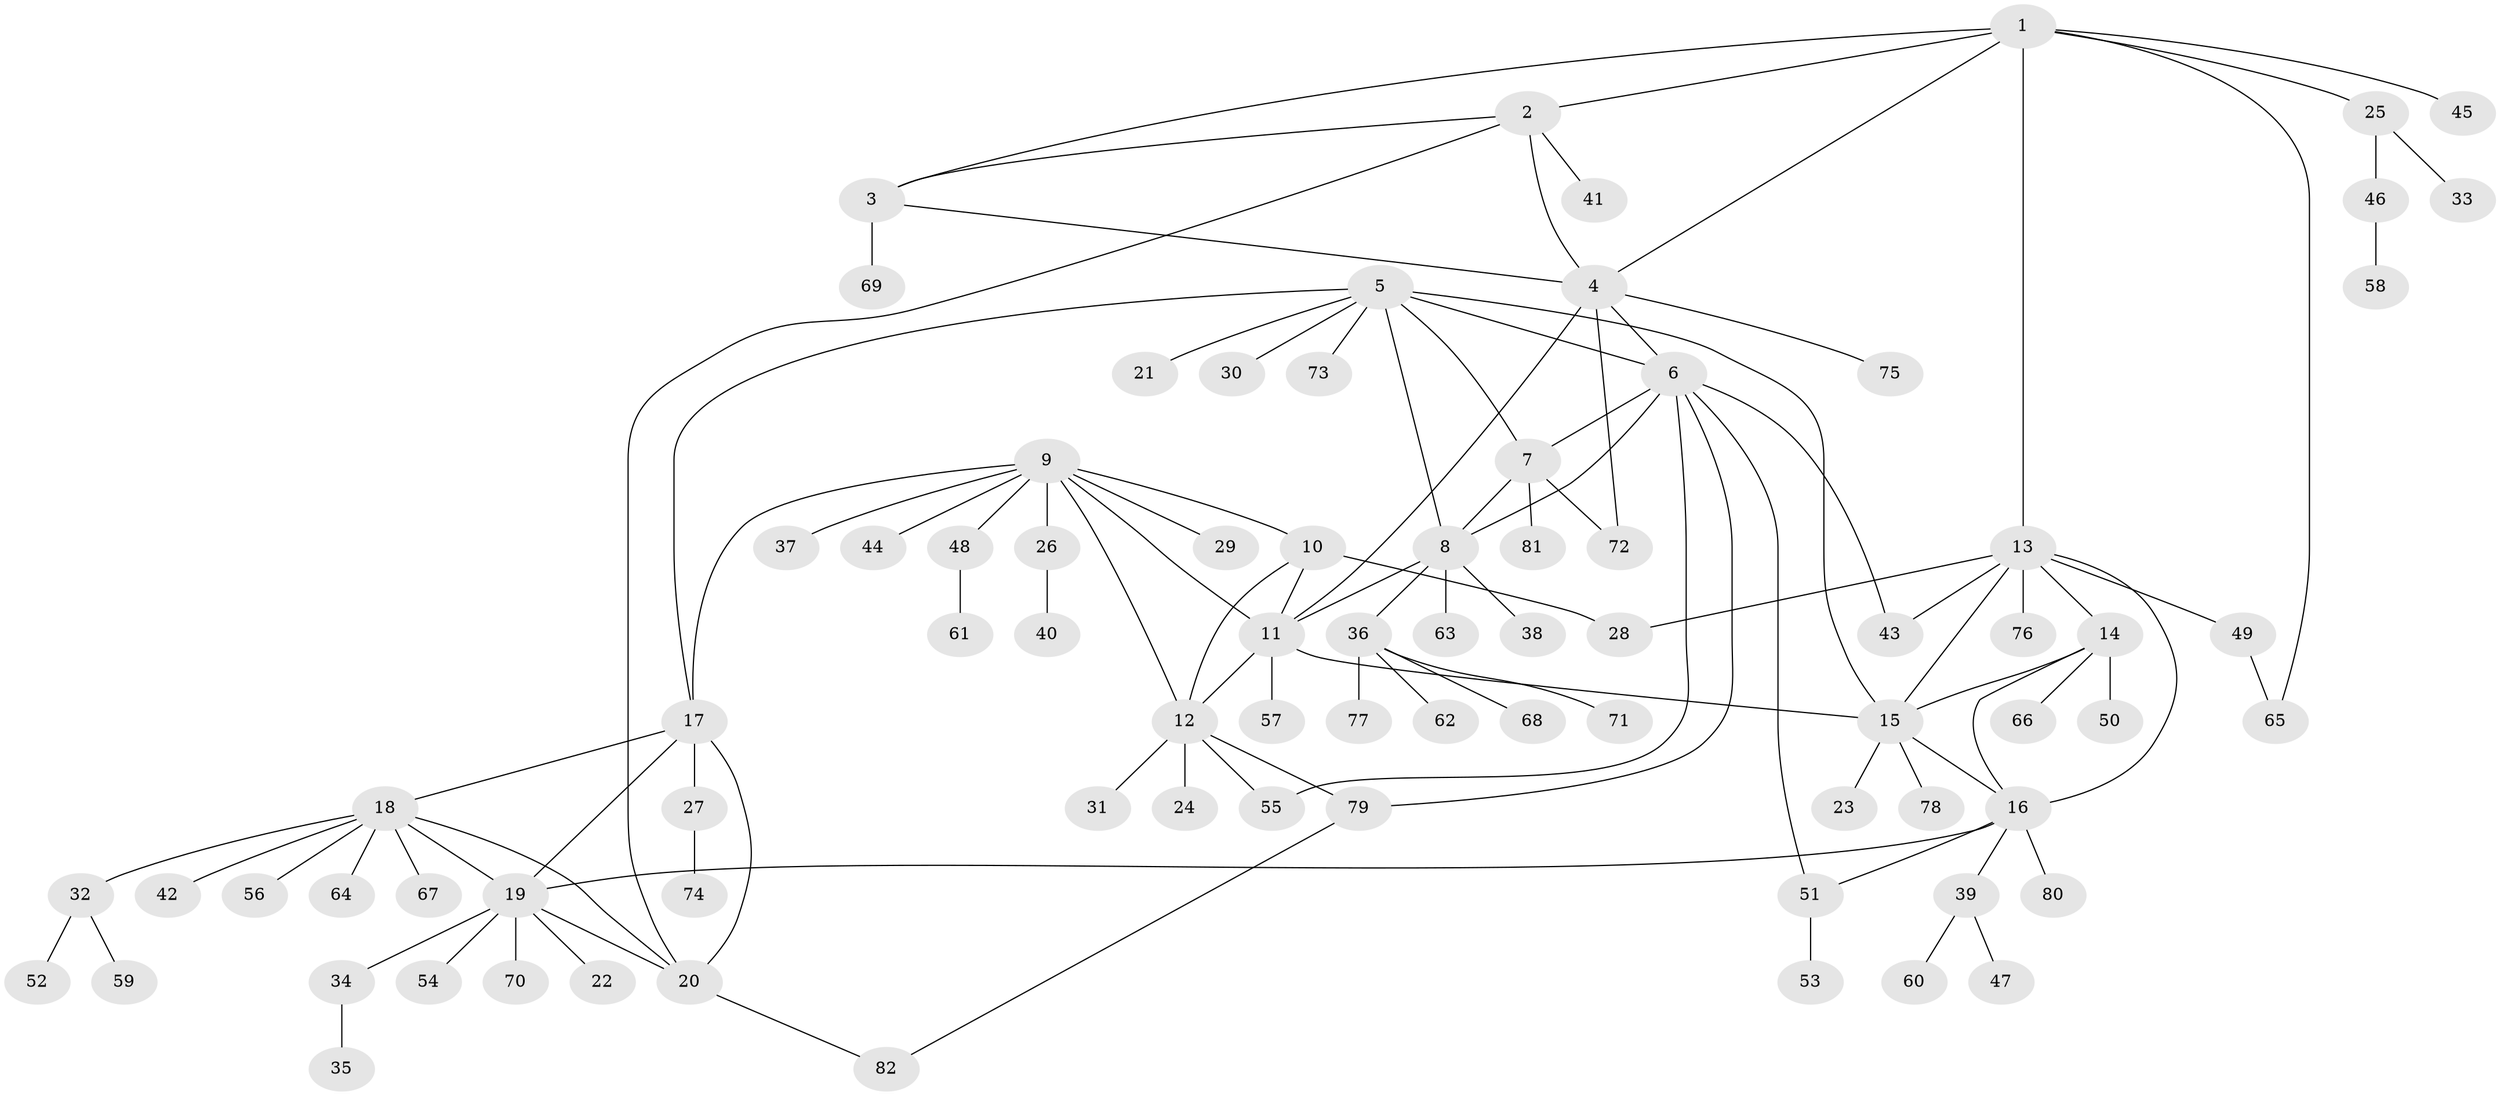 // Generated by graph-tools (version 1.1) at 2025/37/03/09/25 02:37:25]
// undirected, 82 vertices, 110 edges
graph export_dot {
graph [start="1"]
  node [color=gray90,style=filled];
  1;
  2;
  3;
  4;
  5;
  6;
  7;
  8;
  9;
  10;
  11;
  12;
  13;
  14;
  15;
  16;
  17;
  18;
  19;
  20;
  21;
  22;
  23;
  24;
  25;
  26;
  27;
  28;
  29;
  30;
  31;
  32;
  33;
  34;
  35;
  36;
  37;
  38;
  39;
  40;
  41;
  42;
  43;
  44;
  45;
  46;
  47;
  48;
  49;
  50;
  51;
  52;
  53;
  54;
  55;
  56;
  57;
  58;
  59;
  60;
  61;
  62;
  63;
  64;
  65;
  66;
  67;
  68;
  69;
  70;
  71;
  72;
  73;
  74;
  75;
  76;
  77;
  78;
  79;
  80;
  81;
  82;
  1 -- 2;
  1 -- 3;
  1 -- 4;
  1 -- 13;
  1 -- 25;
  1 -- 45;
  1 -- 65;
  2 -- 3;
  2 -- 4;
  2 -- 20;
  2 -- 41;
  3 -- 4;
  3 -- 69;
  4 -- 6;
  4 -- 11;
  4 -- 72;
  4 -- 75;
  5 -- 6;
  5 -- 7;
  5 -- 8;
  5 -- 15;
  5 -- 17;
  5 -- 21;
  5 -- 30;
  5 -- 73;
  6 -- 7;
  6 -- 8;
  6 -- 43;
  6 -- 51;
  6 -- 55;
  6 -- 79;
  7 -- 8;
  7 -- 72;
  7 -- 81;
  8 -- 11;
  8 -- 36;
  8 -- 38;
  8 -- 63;
  9 -- 10;
  9 -- 11;
  9 -- 12;
  9 -- 17;
  9 -- 26;
  9 -- 29;
  9 -- 37;
  9 -- 44;
  9 -- 48;
  10 -- 11;
  10 -- 12;
  10 -- 28;
  11 -- 12;
  11 -- 15;
  11 -- 57;
  12 -- 24;
  12 -- 31;
  12 -- 55;
  12 -- 79;
  13 -- 14;
  13 -- 15;
  13 -- 16;
  13 -- 28;
  13 -- 43;
  13 -- 49;
  13 -- 76;
  14 -- 15;
  14 -- 16;
  14 -- 50;
  14 -- 66;
  15 -- 16;
  15 -- 23;
  15 -- 78;
  16 -- 19;
  16 -- 39;
  16 -- 51;
  16 -- 80;
  17 -- 18;
  17 -- 19;
  17 -- 20;
  17 -- 27;
  18 -- 19;
  18 -- 20;
  18 -- 32;
  18 -- 42;
  18 -- 56;
  18 -- 64;
  18 -- 67;
  19 -- 20;
  19 -- 22;
  19 -- 34;
  19 -- 54;
  19 -- 70;
  20 -- 82;
  25 -- 33;
  25 -- 46;
  26 -- 40;
  27 -- 74;
  32 -- 52;
  32 -- 59;
  34 -- 35;
  36 -- 62;
  36 -- 68;
  36 -- 71;
  36 -- 77;
  39 -- 47;
  39 -- 60;
  46 -- 58;
  48 -- 61;
  49 -- 65;
  51 -- 53;
  79 -- 82;
}
